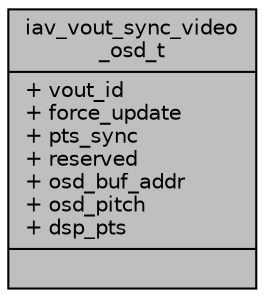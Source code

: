 digraph "iav_vout_sync_video_osd_t"
{
 // INTERACTIVE_SVG=YES
 // LATEX_PDF_SIZE
  bgcolor="transparent";
  edge [fontname="Helvetica",fontsize="10",labelfontname="Helvetica",labelfontsize="10"];
  node [fontname="Helvetica",fontsize="10",shape=record];
  Node1 [label="{iav_vout_sync_video\l_osd_t\n|+ vout_id\l+ force_update\l+ pts_sync\l+ reserved\l+ osd_buf_addr\l+ osd_pitch\l+ dsp_pts\l|}",height=0.2,width=0.4,color="black", fillcolor="grey75", style="filled", fontcolor="black",tooltip=" "];
}
